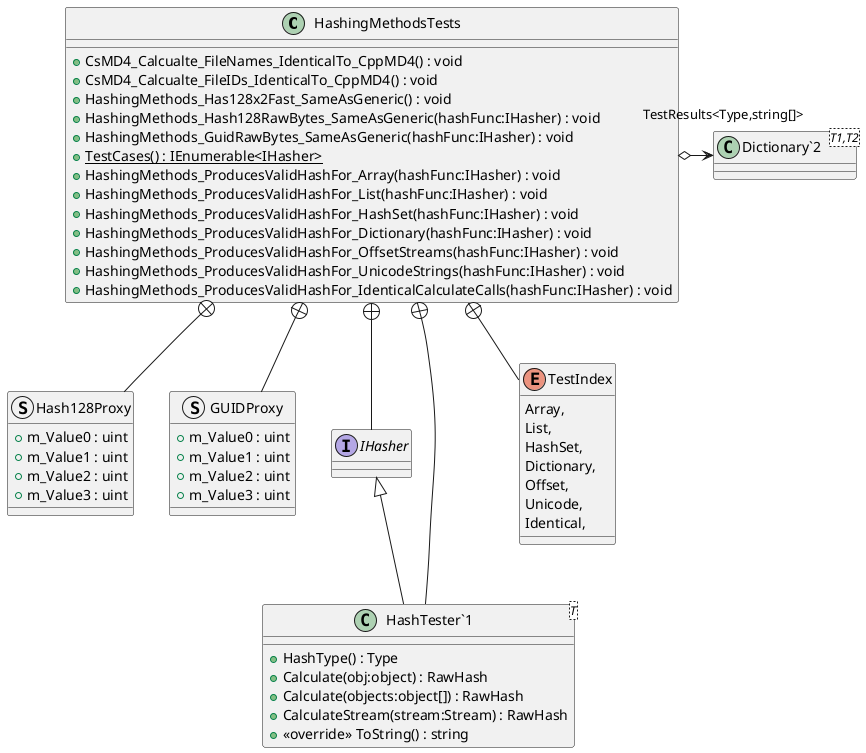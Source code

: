@startuml
class HashingMethodsTests {
    + CsMD4_Calcualte_FileNames_IdenticalTo_CppMD4() : void
    + CsMD4_Calcualte_FileIDs_IdenticalTo_CppMD4() : void
    + HashingMethods_Has128x2Fast_SameAsGeneric() : void
    + HashingMethods_Hash128RawBytes_SameAsGeneric(hashFunc:IHasher) : void
    + HashingMethods_GuidRawBytes_SameAsGeneric(hashFunc:IHasher) : void
    + {static} TestCases() : IEnumerable<IHasher>
    + HashingMethods_ProducesValidHashFor_Array(hashFunc:IHasher) : void
    + HashingMethods_ProducesValidHashFor_List(hashFunc:IHasher) : void
    + HashingMethods_ProducesValidHashFor_HashSet(hashFunc:IHasher) : void
    + HashingMethods_ProducesValidHashFor_Dictionary(hashFunc:IHasher) : void
    + HashingMethods_ProducesValidHashFor_OffsetStreams(hashFunc:IHasher) : void
    + HashingMethods_ProducesValidHashFor_UnicodeStrings(hashFunc:IHasher) : void
    + HashingMethods_ProducesValidHashFor_IdenticalCalculateCalls(hashFunc:IHasher) : void
}
struct Hash128Proxy {
    + m_Value0 : uint
    + m_Value1 : uint
    + m_Value2 : uint
    + m_Value3 : uint
}
struct GUIDProxy {
    + m_Value0 : uint
    + m_Value1 : uint
    + m_Value2 : uint
    + m_Value3 : uint
}
interface IHasher {
}
class "HashTester`1"<T> {
    + HashType() : Type
    + Calculate(obj:object) : RawHash
    + Calculate(objects:object[]) : RawHash
    + CalculateStream(stream:Stream) : RawHash
    + <<override>> ToString() : string
}
enum TestIndex {
    Array,
    List,
    HashSet,
    Dictionary,
    Offset,
    Unicode,
    Identical,
}
class "Dictionary`2"<T1,T2> {
}
HashingMethodsTests o-> "TestResults<Type,string[]>" "Dictionary`2"
HashingMethodsTests +-- Hash128Proxy
HashingMethodsTests +-- GUIDProxy
HashingMethodsTests +-- IHasher
HashingMethodsTests +-- "HashTester`1"
IHasher <|-- "HashTester`1"
HashingMethodsTests +-- TestIndex
@enduml
